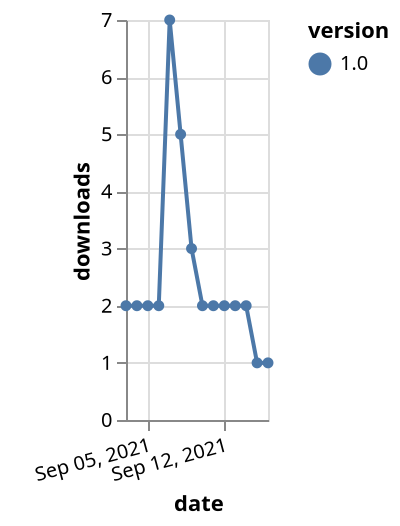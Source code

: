 {"$schema": "https://vega.github.io/schema/vega-lite/v5.json", "description": "A simple bar chart with embedded data.", "data": {"values": [{"date": "2021-09-03", "total": 2710, "delta": 2, "version": "1.0"}, {"date": "2021-09-04", "total": 2712, "delta": 2, "version": "1.0"}, {"date": "2021-09-05", "total": 2714, "delta": 2, "version": "1.0"}, {"date": "2021-09-06", "total": 2716, "delta": 2, "version": "1.0"}, {"date": "2021-09-07", "total": 2723, "delta": 7, "version": "1.0"}, {"date": "2021-09-08", "total": 2728, "delta": 5, "version": "1.0"}, {"date": "2021-09-09", "total": 2731, "delta": 3, "version": "1.0"}, {"date": "2021-09-10", "total": 2733, "delta": 2, "version": "1.0"}, {"date": "2021-09-11", "total": 2735, "delta": 2, "version": "1.0"}, {"date": "2021-09-12", "total": 2737, "delta": 2, "version": "1.0"}, {"date": "2021-09-13", "total": 2739, "delta": 2, "version": "1.0"}, {"date": "2021-09-14", "total": 2741, "delta": 2, "version": "1.0"}, {"date": "2021-09-15", "total": 2742, "delta": 1, "version": "1.0"}, {"date": "2021-09-16", "total": 2743, "delta": 1, "version": "1.0"}]}, "width": "container", "mark": {"type": "line", "point": {"filled": true}}, "encoding": {"x": {"field": "date", "type": "temporal", "timeUnit": "yearmonthdate", "title": "date", "axis": {"labelAngle": -15}}, "y": {"field": "delta", "type": "quantitative", "title": "downloads"}, "color": {"field": "version", "type": "nominal"}, "tooltip": {"field": "delta"}}}
